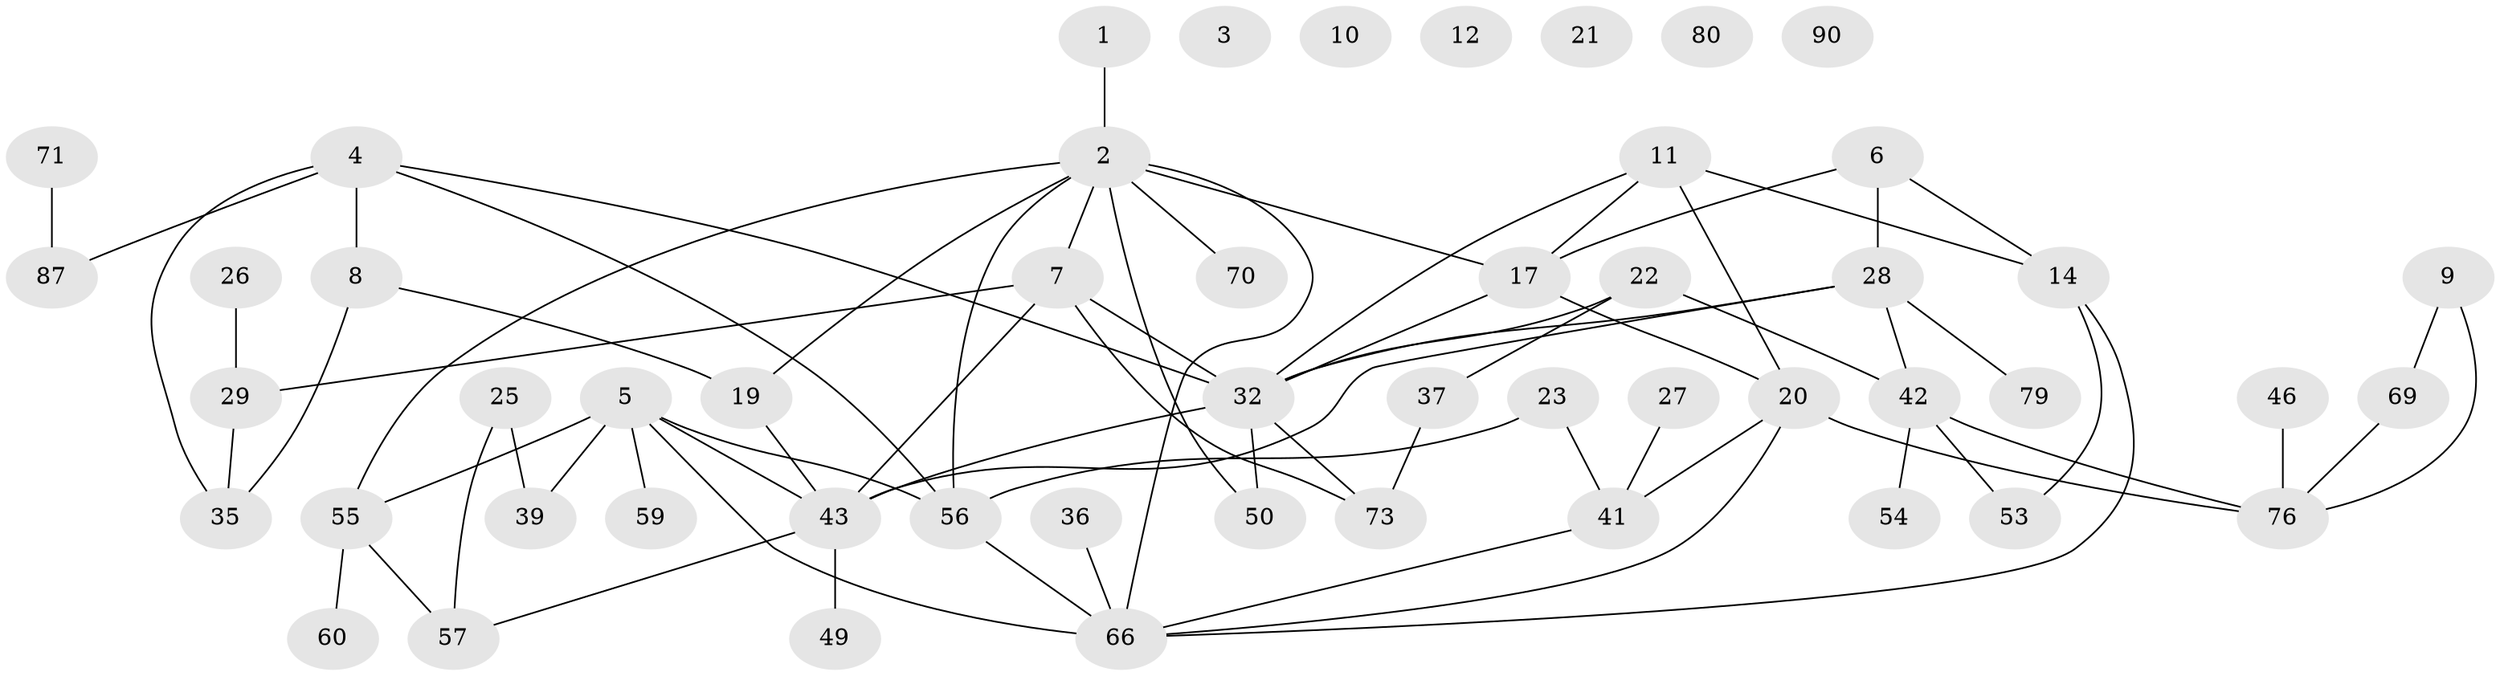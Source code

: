 // original degree distribution, {1: 0.22115384615384615, 3: 0.20192307692307693, 2: 0.28846153846153844, 0: 0.04807692307692308, 7: 0.019230769230769232, 6: 0.019230769230769232, 5: 0.057692307692307696, 4: 0.14423076923076922}
// Generated by graph-tools (version 1.1) at 2025/13/03/09/25 04:13:02]
// undirected, 52 vertices, 74 edges
graph export_dot {
graph [start="1"]
  node [color=gray90,style=filled];
  1 [super="+40"];
  2 [super="+94+78"];
  3 [super="+44"];
  4 [super="+15"];
  5 [super="+13+58"];
  6 [super="+72"];
  7 [super="+24+52"];
  8 [super="+83"];
  9 [super="+16"];
  10;
  11 [super="+30"];
  12;
  14 [super="+34"];
  17 [super="+18"];
  19;
  20 [super="+62"];
  21;
  22 [super="+65"];
  23;
  25 [super="+31"];
  26 [super="+86"];
  27;
  28 [super="+99+89"];
  29 [super="+95"];
  32 [super="+33"];
  35 [super="+64+48"];
  36;
  37;
  39 [super="+51"];
  41 [super="+63+45"];
  42 [super="+47"];
  43 [super="+84"];
  46;
  49;
  50;
  53 [super="+81"];
  54;
  55 [super="+74"];
  56 [super="+68+75"];
  57 [super="+61"];
  59;
  60;
  66 [super="+93"];
  69;
  70;
  71;
  73 [super="+88"];
  76;
  79;
  80;
  87;
  90;
  1 -- 2;
  2 -- 19;
  2 -- 50;
  2 -- 70;
  2 -- 7;
  2 -- 17;
  2 -- 56;
  2 -- 55;
  2 -- 66;
  4 -- 32;
  4 -- 35;
  4 -- 87;
  4 -- 8;
  4 -- 56;
  5 -- 66;
  5 -- 39 [weight=2];
  5 -- 43 [weight=2];
  5 -- 55 [weight=2];
  5 -- 56;
  5 -- 59;
  6 -- 17;
  6 -- 28;
  6 -- 14;
  7 -- 32;
  7 -- 43;
  7 -- 29;
  7 -- 73;
  8 -- 35;
  8 -- 19;
  9 -- 76;
  9 -- 69;
  11 -- 17;
  11 -- 20;
  11 -- 32;
  11 -- 14;
  14 -- 53;
  14 -- 66;
  17 -- 32;
  17 -- 20;
  19 -- 43;
  20 -- 76;
  20 -- 41;
  20 -- 66;
  22 -- 42;
  22 -- 32;
  22 -- 37;
  23 -- 41;
  23 -- 56;
  25 -- 39;
  25 -- 57;
  26 -- 29;
  27 -- 41;
  28 -- 79;
  28 -- 32;
  28 -- 43;
  28 -- 42;
  29 -- 35;
  32 -- 50;
  32 -- 43;
  32 -- 73;
  36 -- 66 [weight=2];
  37 -- 73;
  41 -- 66;
  42 -- 53 [weight=2];
  42 -- 54;
  42 -- 76;
  43 -- 49;
  43 -- 57;
  46 -- 76;
  55 -- 57;
  55 -- 60;
  56 -- 66;
  69 -- 76;
  71 -- 87;
}
